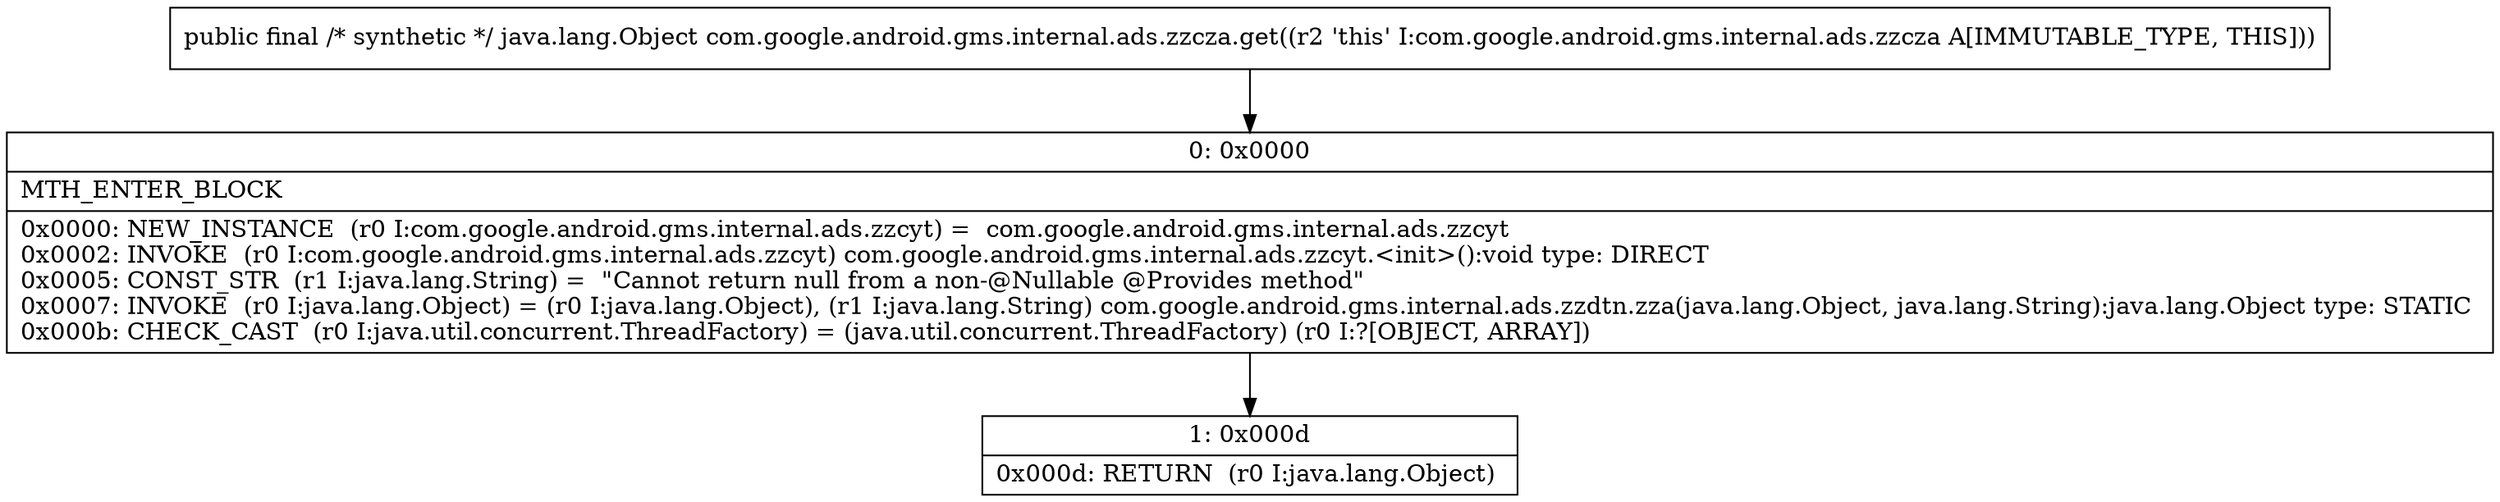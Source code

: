 digraph "CFG forcom.google.android.gms.internal.ads.zzcza.get()Ljava\/lang\/Object;" {
Node_0 [shape=record,label="{0\:\ 0x0000|MTH_ENTER_BLOCK\l|0x0000: NEW_INSTANCE  (r0 I:com.google.android.gms.internal.ads.zzcyt) =  com.google.android.gms.internal.ads.zzcyt \l0x0002: INVOKE  (r0 I:com.google.android.gms.internal.ads.zzcyt) com.google.android.gms.internal.ads.zzcyt.\<init\>():void type: DIRECT \l0x0005: CONST_STR  (r1 I:java.lang.String) =  \"Cannot return null from a non\-@Nullable @Provides method\" \l0x0007: INVOKE  (r0 I:java.lang.Object) = (r0 I:java.lang.Object), (r1 I:java.lang.String) com.google.android.gms.internal.ads.zzdtn.zza(java.lang.Object, java.lang.String):java.lang.Object type: STATIC \l0x000b: CHECK_CAST  (r0 I:java.util.concurrent.ThreadFactory) = (java.util.concurrent.ThreadFactory) (r0 I:?[OBJECT, ARRAY]) \l}"];
Node_1 [shape=record,label="{1\:\ 0x000d|0x000d: RETURN  (r0 I:java.lang.Object) \l}"];
MethodNode[shape=record,label="{public final \/* synthetic *\/ java.lang.Object com.google.android.gms.internal.ads.zzcza.get((r2 'this' I:com.google.android.gms.internal.ads.zzcza A[IMMUTABLE_TYPE, THIS])) }"];
MethodNode -> Node_0;
Node_0 -> Node_1;
}

